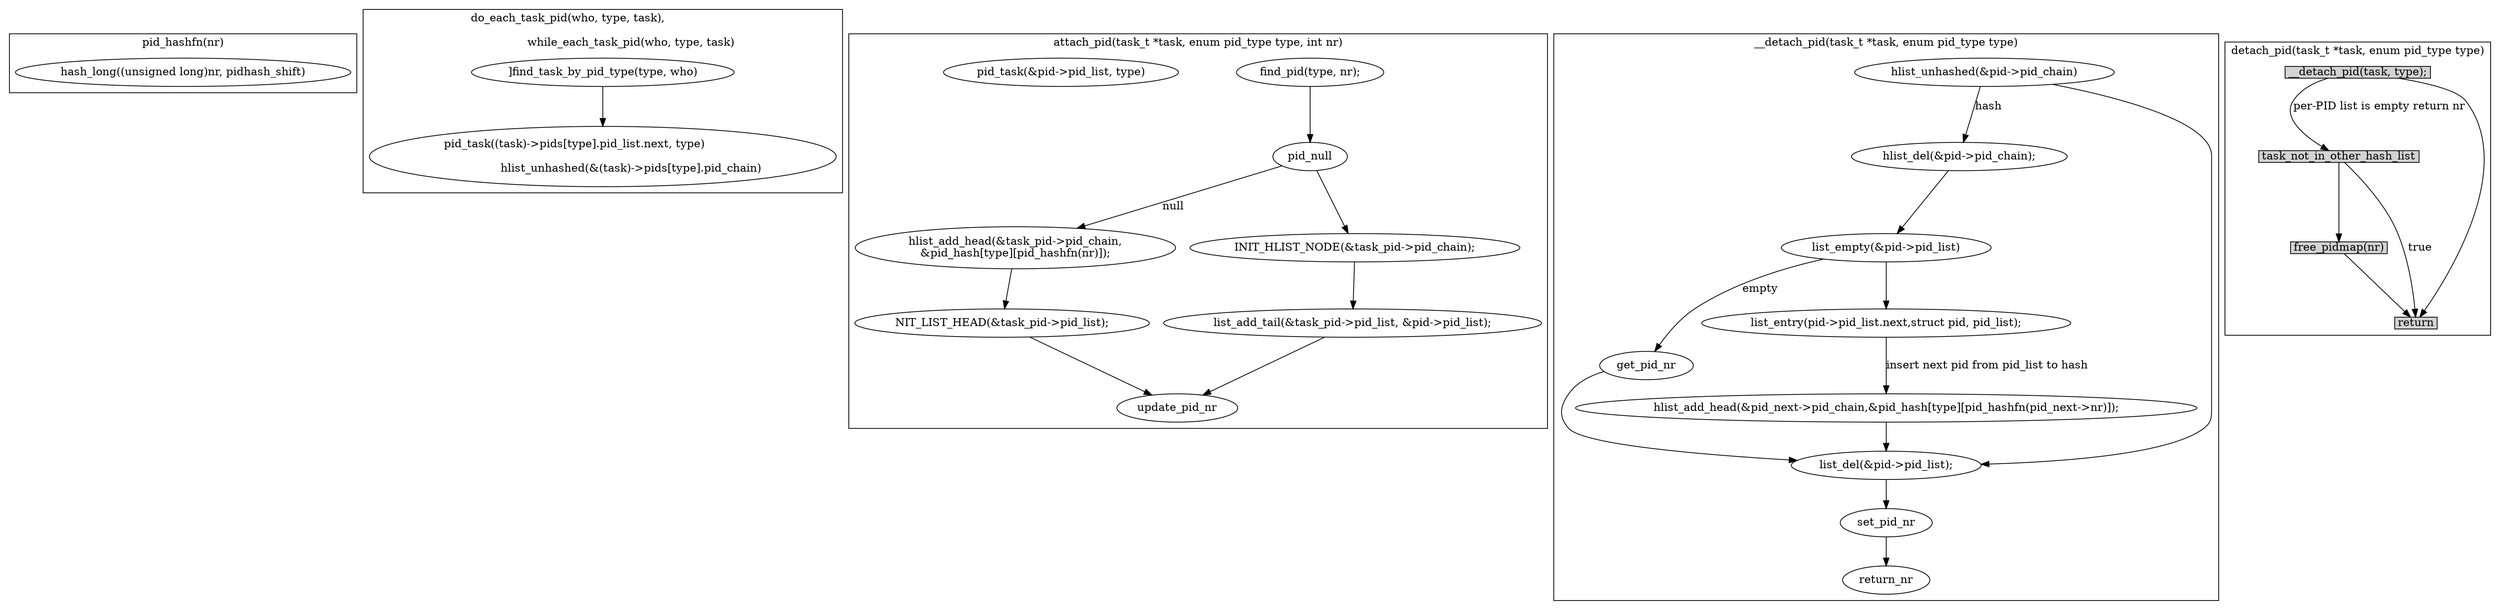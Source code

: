digraph pid_c{
        subgraph cluster_pid_hashfn{
                label="pid_hashfn(nr)";
                
                hash_long[label="hash_long((unsigned long)nr, pidhash_shift)"];
        }

        subgraph cluster_do_while_each_task_pid{
                label="do_each_task_pid(who, type, task),\l
		while_each_task_pid(who, type, task)";

		do[label="]find_task_by_pid_type(type, who)"];
		while[label="pid_task((task)->pids[type].pid_list.next, type)\l
		hlist_unhashed(&(task)->pids[type].pid_chain)"];

		do -> while;
        }

        subgraph cluster_find_task_by_pid_type{
                label="find_task_by_pid_type(int type, int nr)";

		find_pid[label="find_pid(type, nr)"];
		pid_null;
		pid_task[label="pid_task(&pid->pid_list, type)"];
        }
        
        subgraph cluster_find_task_by_pid_type{
                label="attach_pid(task_t *task, enum pid_type type, int nr)";

		find_pid[label="find_pid(type, nr);"];
		pid_null;
		hlist_add_heade[label="hlist_add_head(&task_pid->pid_chain,\l&pid_hash[type][pid_hashfn(nr)]);"];
		INIT_LIST_HEAD[label="NIT_LIST_HEAD(&task_pid->pid_list);"];
		INIT_HLIST_NODE[label="INIT_HLIST_NODE(&task_pid->pid_chain);"];
		list_add_tail[label="list_add_tail(&task_pid->pid_list, &pid->pid_list);"];
		update_pid_nr;

		find_pid -> pid_null;
		pid_null -> hlist_add_heade[label="null"];
		hlist_add_heade -> INIT_LIST_HEAD;
		pid_null -> INIT_HLIST_NODE;
		INIT_HLIST_NODE -> list_add_tail;

		INIT_LIST_HEAD -> update_pid_nr;
		list_add_tail -> update_pid_nr;
        }

        subgraph cluster__detach_pid{
                label="__detach_pid(task_t *task, enum pid_type type)";

		hlist_unhashed[label="hlist_unhashed(&pid->pid_chain)"];
		hlist_del[label="hlist_del(&pid->pid_chain);"];
		list_empty[label="list_empty(&pid->pid_list)"];
		get_pid_nr;
		list_entry[label="list_entry(pid->pid_list.next,struct pid, pid_list);"];
		hlist_add_head[label="hlist_add_head(&pid_next->pid_chain,&pid_hash[type][pid_hashfn(pid_next->nr)]);"];
		list_del[label="list_del(&pid->pid_list);"];
		set_pid_nr;
		
		return_nr;

		hlist_unhashed -> hlist_del[label="hash"];
		hlist_del -> list_empty;
		list_empty -> get_pid_nr[label="empty"];
		get_pid_nr -> list_del;
		list_del -> set_pid_nr;
		set_pid_nr -> return_nr;
		list_empty -> list_entry;
		list_entry -> hlist_add_head[label="insert next pid from pid_list to hash"];
		hlist_add_head -> list_del;

		hlist_unhashed -> list_del;
        }

        subgraph cluster_detach_pid{
                label="detach_pid(task_t *task, enum pid_type type)";
		node[style=filled, shape = box, margin="0.05,0.005",height="0.1",width="0.1"];

		__detach_pid[label="__detach_pid(task, type);"];
		// per_PID_list_null;
		task_not_in_other_hash_list[label="task_not_in_other_hash_list"];
		free_pidmap[label="free_pidmap(nr)"];
		return;

		__detach_pid -> task_not_in_other_hash_list[label="per-PID list is empty return nr"];
		__detach_pid -> return;
		task_not_in_other_hash_list -> return[label="true"];
		task_not_in_other_hash_list -> free_pidmap;
		free_pidmap -> return;
	}


}
